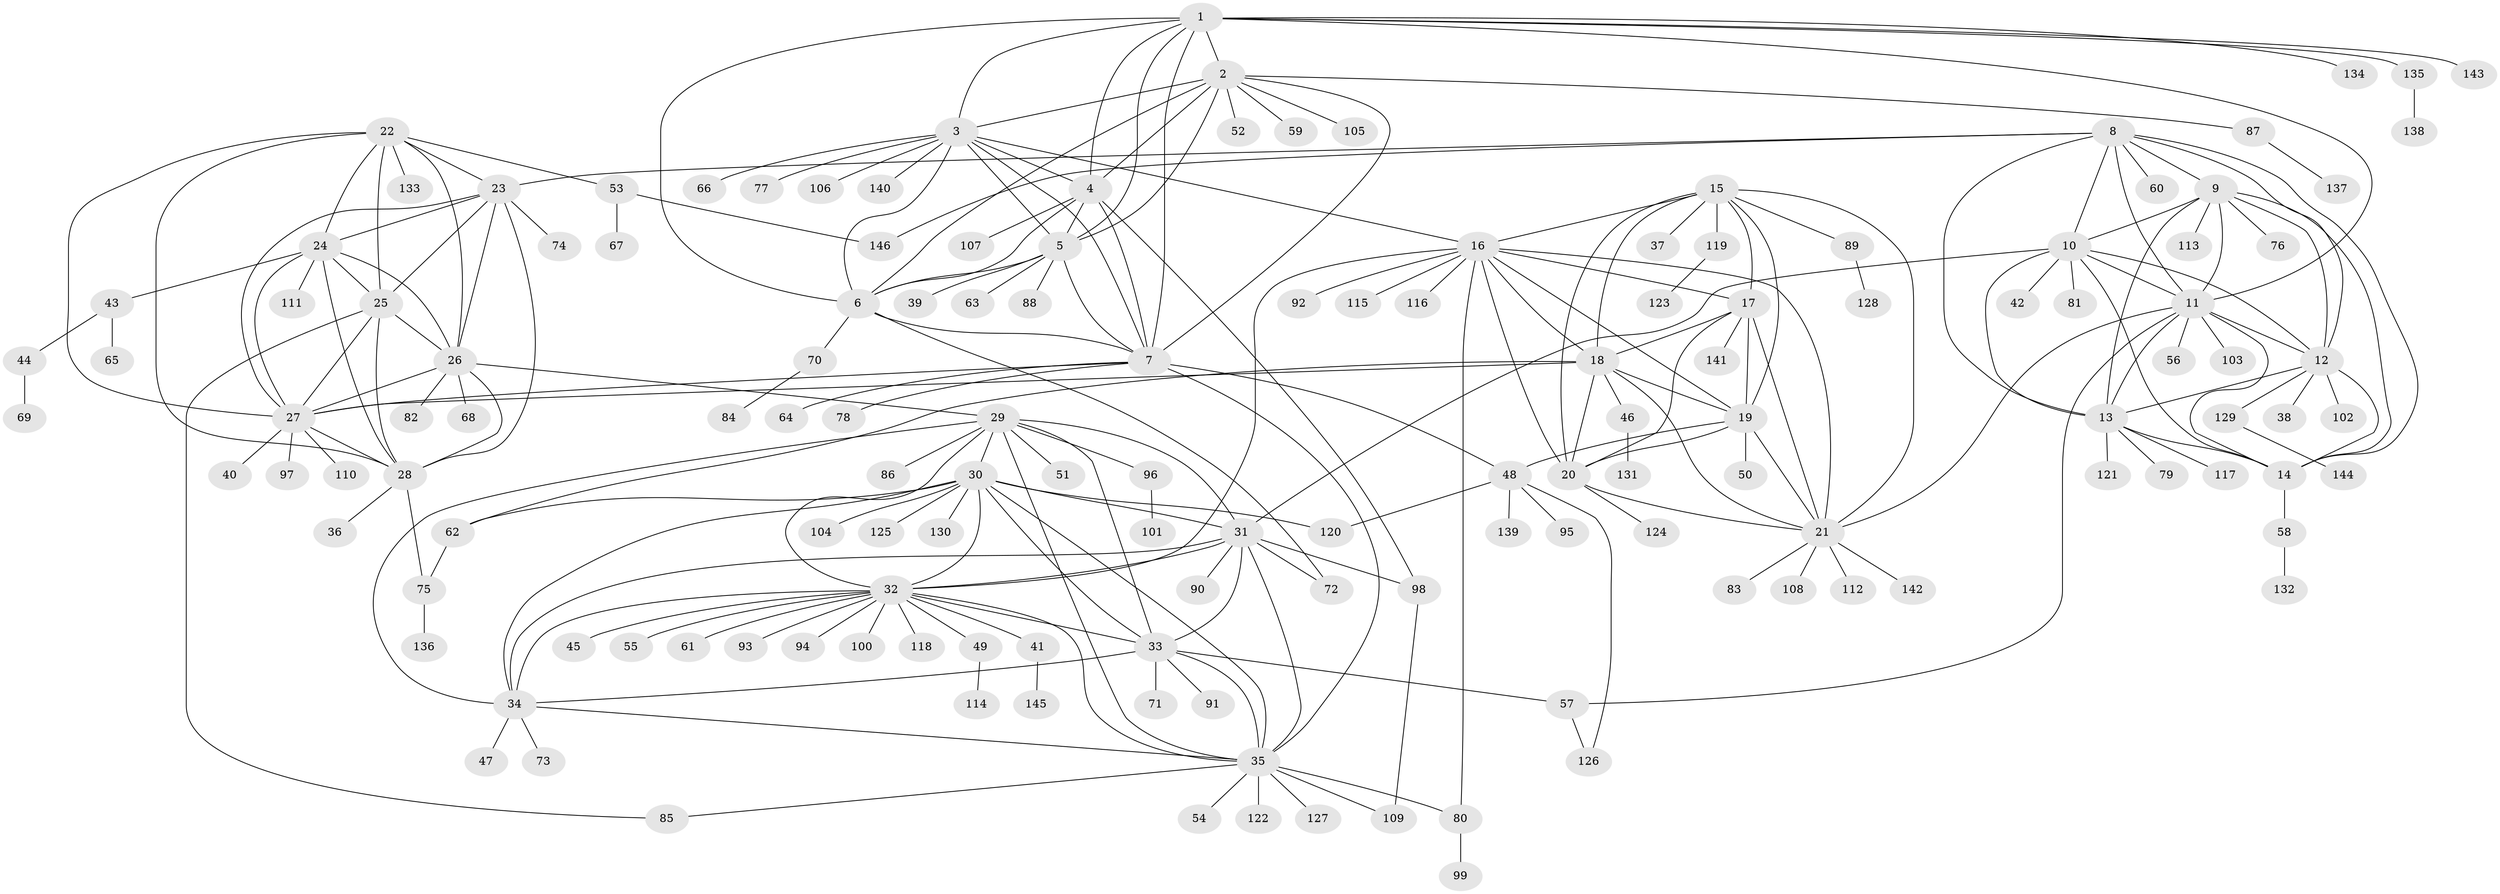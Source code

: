 // Generated by graph-tools (version 1.1) at 2025/50/03/09/25 03:50:36]
// undirected, 146 vertices, 238 edges
graph export_dot {
graph [start="1"]
  node [color=gray90,style=filled];
  1;
  2;
  3;
  4;
  5;
  6;
  7;
  8;
  9;
  10;
  11;
  12;
  13;
  14;
  15;
  16;
  17;
  18;
  19;
  20;
  21;
  22;
  23;
  24;
  25;
  26;
  27;
  28;
  29;
  30;
  31;
  32;
  33;
  34;
  35;
  36;
  37;
  38;
  39;
  40;
  41;
  42;
  43;
  44;
  45;
  46;
  47;
  48;
  49;
  50;
  51;
  52;
  53;
  54;
  55;
  56;
  57;
  58;
  59;
  60;
  61;
  62;
  63;
  64;
  65;
  66;
  67;
  68;
  69;
  70;
  71;
  72;
  73;
  74;
  75;
  76;
  77;
  78;
  79;
  80;
  81;
  82;
  83;
  84;
  85;
  86;
  87;
  88;
  89;
  90;
  91;
  92;
  93;
  94;
  95;
  96;
  97;
  98;
  99;
  100;
  101;
  102;
  103;
  104;
  105;
  106;
  107;
  108;
  109;
  110;
  111;
  112;
  113;
  114;
  115;
  116;
  117;
  118;
  119;
  120;
  121;
  122;
  123;
  124;
  125;
  126;
  127;
  128;
  129;
  130;
  131;
  132;
  133;
  134;
  135;
  136;
  137;
  138;
  139;
  140;
  141;
  142;
  143;
  144;
  145;
  146;
  1 -- 2;
  1 -- 3;
  1 -- 4;
  1 -- 5;
  1 -- 6;
  1 -- 7;
  1 -- 11;
  1 -- 134;
  1 -- 135;
  1 -- 143;
  2 -- 3;
  2 -- 4;
  2 -- 5;
  2 -- 6;
  2 -- 7;
  2 -- 52;
  2 -- 59;
  2 -- 87;
  2 -- 105;
  3 -- 4;
  3 -- 5;
  3 -- 6;
  3 -- 7;
  3 -- 16;
  3 -- 66;
  3 -- 77;
  3 -- 106;
  3 -- 140;
  4 -- 5;
  4 -- 6;
  4 -- 7;
  4 -- 98;
  4 -- 107;
  5 -- 6;
  5 -- 7;
  5 -- 39;
  5 -- 63;
  5 -- 88;
  6 -- 7;
  6 -- 70;
  6 -- 72;
  7 -- 27;
  7 -- 35;
  7 -- 48;
  7 -- 64;
  7 -- 78;
  8 -- 9;
  8 -- 10;
  8 -- 11;
  8 -- 12;
  8 -- 13;
  8 -- 14;
  8 -- 23;
  8 -- 60;
  8 -- 146;
  9 -- 10;
  9 -- 11;
  9 -- 12;
  9 -- 13;
  9 -- 14;
  9 -- 76;
  9 -- 113;
  10 -- 11;
  10 -- 12;
  10 -- 13;
  10 -- 14;
  10 -- 31;
  10 -- 42;
  10 -- 81;
  11 -- 12;
  11 -- 13;
  11 -- 14;
  11 -- 21;
  11 -- 56;
  11 -- 57;
  11 -- 103;
  12 -- 13;
  12 -- 14;
  12 -- 38;
  12 -- 102;
  12 -- 129;
  13 -- 14;
  13 -- 79;
  13 -- 117;
  13 -- 121;
  14 -- 58;
  15 -- 16;
  15 -- 17;
  15 -- 18;
  15 -- 19;
  15 -- 20;
  15 -- 21;
  15 -- 37;
  15 -- 89;
  15 -- 119;
  16 -- 17;
  16 -- 18;
  16 -- 19;
  16 -- 20;
  16 -- 21;
  16 -- 32;
  16 -- 80;
  16 -- 92;
  16 -- 115;
  16 -- 116;
  17 -- 18;
  17 -- 19;
  17 -- 20;
  17 -- 21;
  17 -- 141;
  18 -- 19;
  18 -- 20;
  18 -- 21;
  18 -- 27;
  18 -- 46;
  18 -- 62;
  19 -- 20;
  19 -- 21;
  19 -- 48;
  19 -- 50;
  20 -- 21;
  20 -- 124;
  21 -- 83;
  21 -- 108;
  21 -- 112;
  21 -- 142;
  22 -- 23;
  22 -- 24;
  22 -- 25;
  22 -- 26;
  22 -- 27;
  22 -- 28;
  22 -- 53;
  22 -- 133;
  23 -- 24;
  23 -- 25;
  23 -- 26;
  23 -- 27;
  23 -- 28;
  23 -- 74;
  24 -- 25;
  24 -- 26;
  24 -- 27;
  24 -- 28;
  24 -- 43;
  24 -- 111;
  25 -- 26;
  25 -- 27;
  25 -- 28;
  25 -- 85;
  26 -- 27;
  26 -- 28;
  26 -- 29;
  26 -- 68;
  26 -- 82;
  27 -- 28;
  27 -- 40;
  27 -- 97;
  27 -- 110;
  28 -- 36;
  28 -- 75;
  29 -- 30;
  29 -- 31;
  29 -- 32;
  29 -- 33;
  29 -- 34;
  29 -- 35;
  29 -- 51;
  29 -- 86;
  29 -- 96;
  30 -- 31;
  30 -- 32;
  30 -- 33;
  30 -- 34;
  30 -- 35;
  30 -- 62;
  30 -- 104;
  30 -- 120;
  30 -- 125;
  30 -- 130;
  31 -- 32;
  31 -- 33;
  31 -- 34;
  31 -- 35;
  31 -- 72;
  31 -- 90;
  31 -- 98;
  32 -- 33;
  32 -- 34;
  32 -- 35;
  32 -- 41;
  32 -- 45;
  32 -- 49;
  32 -- 55;
  32 -- 61;
  32 -- 93;
  32 -- 94;
  32 -- 100;
  32 -- 118;
  33 -- 34;
  33 -- 35;
  33 -- 57;
  33 -- 71;
  33 -- 91;
  34 -- 35;
  34 -- 47;
  34 -- 73;
  35 -- 54;
  35 -- 80;
  35 -- 85;
  35 -- 109;
  35 -- 122;
  35 -- 127;
  41 -- 145;
  43 -- 44;
  43 -- 65;
  44 -- 69;
  46 -- 131;
  48 -- 95;
  48 -- 120;
  48 -- 126;
  48 -- 139;
  49 -- 114;
  53 -- 67;
  53 -- 146;
  57 -- 126;
  58 -- 132;
  62 -- 75;
  70 -- 84;
  75 -- 136;
  80 -- 99;
  87 -- 137;
  89 -- 128;
  96 -- 101;
  98 -- 109;
  119 -- 123;
  129 -- 144;
  135 -- 138;
}
